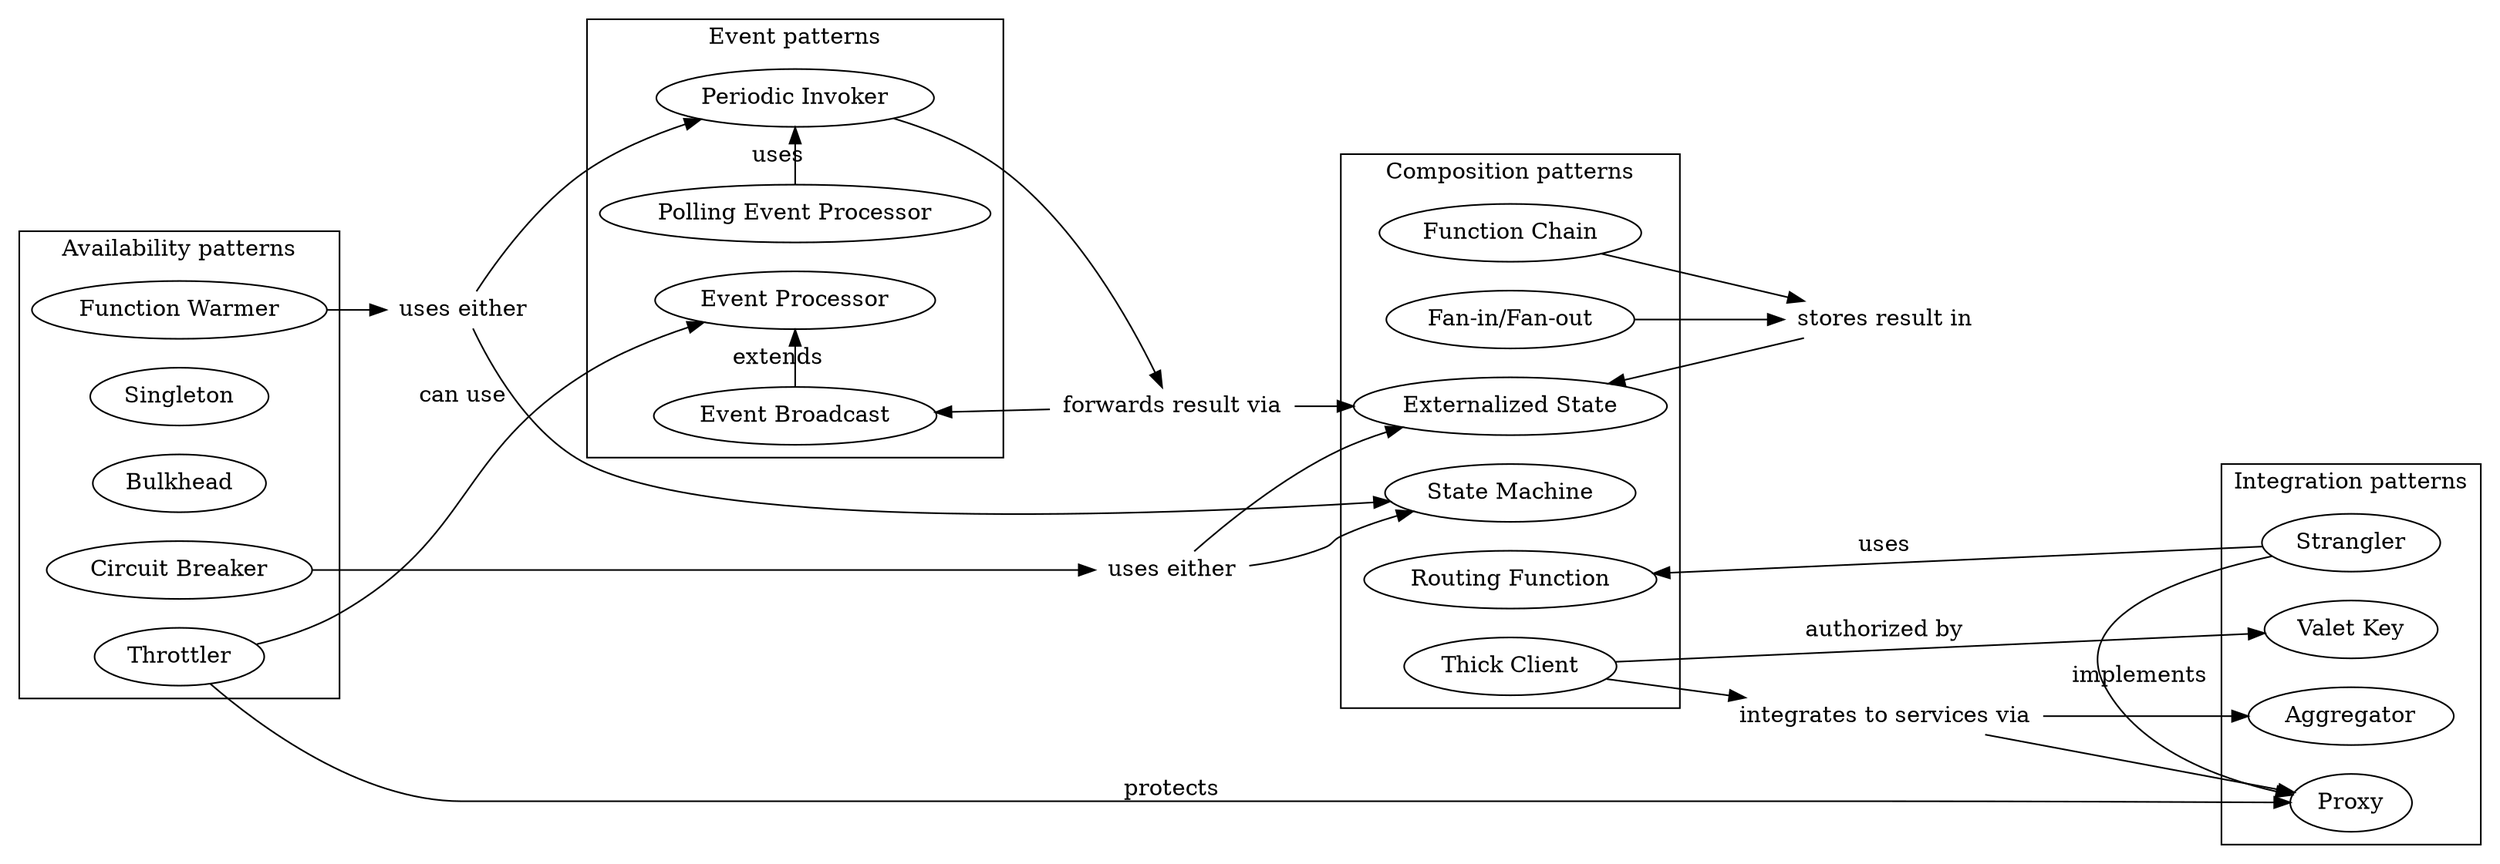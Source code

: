 digraph g{
  rankdir="LR"
  newrank="true"
  // splines="polyline"

  subgraph cluster_composition {
    label="Composition patterns"
    rank="same"
    "Routing Function";
    "Function Chain";
    "Fan-in/Fan-out";
    "State Machine";
    "Thick Client";
    "Externalized State";
  }
  joint3 [shape="none", label="stores result in", width=0, height=0]
  "Function Chain" -> joint3; //[arrowhead="none"];
  "Fan-in/Fan-out" -> joint3; // [arrowhead="none"];
  joint3 -> "Externalized State";
  // "Function Chain" -> "Externalized State" [label="uses"];
  // "Fan-in/Fan-out" -> "Externalized State" [label="uses"];
  "Thick Client" -> "Valet Key" [label="authorized by"];
  // "Thick Client" -> "Proxy" [label="uses"];
  joint4 [shape="none", label="integrates to services via", width=0, height=0]
  "Thick Client" -> joint4; //[arrowhead="none"];
  joint4 -> "Aggregator";
  joint4 -> "Proxy";

  subgraph cluster_event {
    label="Event patterns"
    rank="same"
    "Event Processor";
    "Periodic Invoker";
    "Polling Event Processor";
    "Event Broadcast";
  }
  joint2 [shape="none", label="forwards result via", width=0, height=0]
  "Periodic Invoker" -> joint2; // [arrowhead="none"];
  joint2 -> "Externalized State";
  joint2 -> "Event Broadcast";
  // "Periodic Invoker" -> "Externalized State" [label="can store result in"];
  // "Periodic Invoker" -> "Event Broadcast" [label="can forward result via"];
  "Polling Event Processor" -> "Periodic Invoker" [label="uses"];
  "Event Broadcast" -> "Event Processor" [label="extends"];

  subgraph cluster_api {
    label="Integration patterns"
    rank="same"
    "Aggregator";
    "Proxy";
    "Strangler";
    "Valet Key";
  }
  "Strangler" -> "Routing Function" [label="uses"];
  "Strangler" -> "Proxy" [label="implements"];

  subgraph cluster_availability {
    label="Availability patterns"
    rank="same"
    "Function Warmer";
    "Singleton";
    "Bulkhead";
    "Throttler";
    "Circuit Breaker";
  }
  joint5 [shape="none", label="uses either", width=0, height=0]
  "Function Warmer" -> joint5; // [arrowhead="none"];
  joint5 -> "State Machine";
  joint5 -> "Periodic Invoker";

  "Throttler" -> "Event Processor" [label="can use"];
  "Throttler" -> "Proxy" [label="protects"];
  joint1 [shape="none", label="uses either", width=0, height=0]
  "Circuit Breaker" -> joint1; // [arrowhead="none"];
  joint1 -> "State Machine";
  joint1 -> "Externalized State";
}
